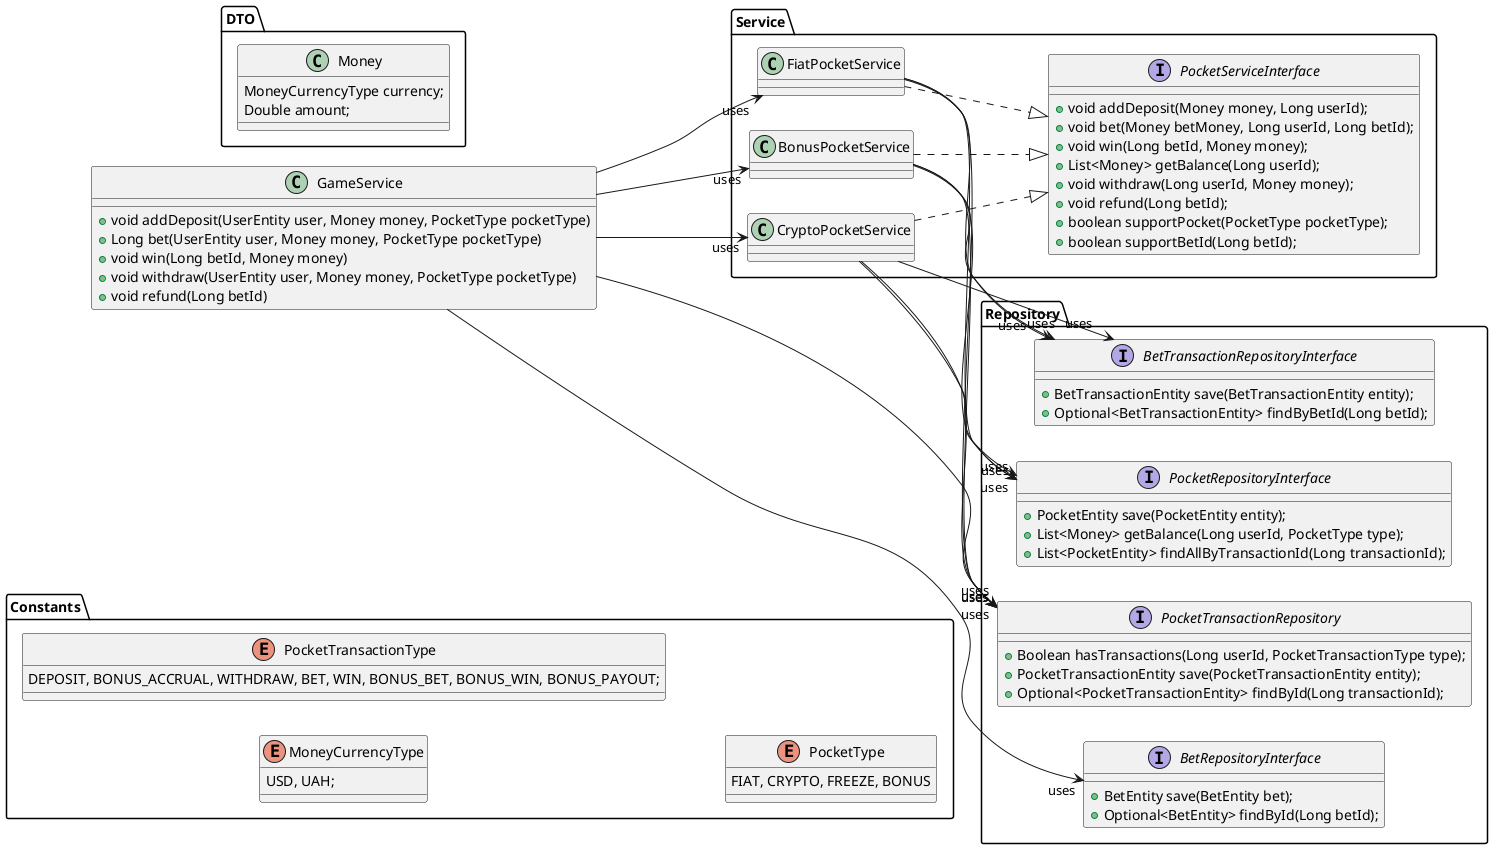 @startuml
'https://plantuml.com/class-diagram
left to right direction

package "Constants" {
    enum MoneyCurrencyType {
        USD, UAH;
    }

    enum PocketTransactionType {
        DEPOSIT, BONUS_ACCRUAL, WITHDRAW, BET, WIN, BONUS_BET, BONUS_WIN, BONUS_PAYOUT;
    }

    enum PocketType {
        FIAT, CRYPTO, FREEZE, BONUS
    }
}

package "DTO" {
    class Money {
        MoneyCurrencyType currency;
        Double amount;
    }
}

package "Repository" {
    interface BetTransactionRepositoryInterface {
        + BetTransactionEntity save(BetTransactionEntity entity);
        + Optional<BetTransactionEntity> findByBetId(Long betId);
    }
    interface PocketRepositoryInterface {
        + PocketEntity save(PocketEntity entity);
        + List<Money> getBalance(Long userId, PocketType type);
        + List<PocketEntity> findAllByTransactionId(Long transactionId);
    }

    interface PocketTransactionRepository {
        + Boolean hasTransactions(Long userId, PocketTransactionType type);
        + PocketTransactionEntity save(PocketTransactionEntity entity);
        + Optional<PocketTransactionEntity> findById(Long transactionId);
    }
    interface BetRepositoryInterface {
        + BetEntity save(BetEntity bet);
        + Optional<BetEntity> findById(Long betId);
    }
}

package "Service" {
    interface PocketServiceInterface {
        + void addDeposit(Money money, Long userId);
        + void bet(Money betMoney, Long userId, Long betId);
        + void win(Long betId, Money money);
        + List<Money> getBalance(Long userId);
        + void withdraw(Long userId, Money money);
        + void refund(Long betId);
        + boolean supportPocket(PocketType pocketType);
        + boolean supportBetId(Long betId);
    }

    class CryptoPocketService {}
    CryptoPocketService ..|> PocketServiceInterface
    class FiatPocketService {}
    FiatPocketService ..|> PocketServiceInterface
    class BonusPocketService {}
    BonusPocketService ..|> PocketServiceInterface
}

class GameService {
    + void addDeposit(UserEntity user, Money money, PocketType pocketType)
    + Long bet(UserEntity user, Money money, PocketType pocketType)
    + void win(Long betId, Money money)
    + void withdraw(UserEntity user, Money money, PocketType pocketType)
    + void refund(Long betId)
}
FiatPocketService --> "uses" BetTransactionRepositoryInterface
FiatPocketService --> "uses" PocketRepositoryInterface
FiatPocketService --> "uses" PocketTransactionRepository

CryptoPocketService --> "uses" BetTransactionRepositoryInterface
CryptoPocketService --> "uses" PocketRepositoryInterface
CryptoPocketService --> "uses" PocketTransactionRepository

BonusPocketService --> "uses" BetTransactionRepositoryInterface
BonusPocketService --> "uses" PocketRepositoryInterface
BonusPocketService --> "uses" PocketTransactionRepository


GameService --> "uses" PocketTransactionRepository
GameService --> "uses" BetRepositoryInterface
GameService --> "uses" FiatPocketService
GameService --> "uses" CryptoPocketService
GameService --> "uses" BonusPocketService

@enduml
